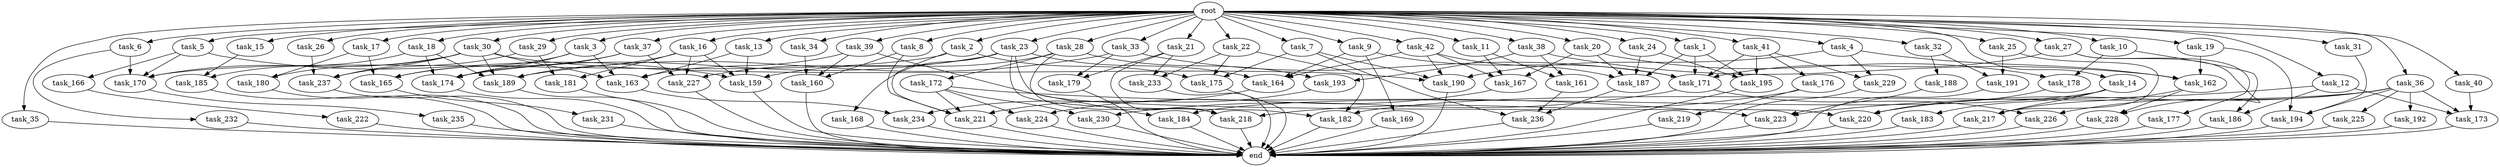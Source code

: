 digraph G {
  task_8 [size="102.400000"];
  task_173 [size="94489280512.000000"];
  task_17 [size="102.400000"];
  task_32 [size="102.400000"];
  root [size="0.000000"];
  task_223 [size="94489280512.000000"];
  task_35 [size="102.400000"];
  task_161 [size="76450417868.800003"];
  task_159 [size="139156940390.399994"];
  task_26 [size="102.400000"];
  task_15 [size="102.400000"];
  task_167 [size="162349763788.800018"];
  task_227 [size="60129542144.000000"];
  task_166 [size="69578470195.199997"];
  task_184 [size="68719476736.000000"];
  task_177 [size="54975581388.800003"];
  task_33 [size="102.400000"];
  task_186 [size="35218731827.200005"];
  task_181 [size="52398601011.200005"];
  task_231 [size="21474836480.000000"];
  task_169 [size="7730941132.800000"];
  task_233 [size="6871947673.600000"];
  task_176 [size="69578470195.199997"];
  task_225 [size="69578470195.199997"];
  task_13 [size="102.400000"];
  task_30 [size="102.400000"];
  task_5 [size="102.400000"];
  task_183 [size="54975581388.800003"];
  task_6 [size="102.400000"];
  task_228 [size="97066260889.600006"];
  task_25 [size="102.400000"];
  task_22 [size="102.400000"];
  task_3 [size="102.400000"];
  task_179 [size="24910810316.800003"];
  task_187 [size="230210247065.600006"];
  task_164 [size="84181359001.600006"];
  task_221 [size="114246130073.600006"];
  task_236 [size="138297946931.200012"];
  task_230 [size="24910810316.800003"];
  task_237 [size="160631776870.399994"];
  task_193 [size="85899345920.000000"];
  task_188 [size="3435973836.800000"];
  task_41 [size="102.400000"];
  task_16 [size="102.400000"];
  task_191 [size="45526653337.600006"];
  task_175 [size="76450417868.800003"];
  task_224 [size="34359738368.000000"];
  task_189 [size="129708012339.200012"];
  task_160 [size="82463372083.200012"];
  task_182 [size="94489280512.000000"];
  task_12 [size="102.400000"];
  task_21 [size="102.400000"];
  task_18 [size="102.400000"];
  task_180 [size="155477816115.200012"];
  task_31 [size="102.400000"];
  task_42 [size="102.400000"];
  task_9 [size="102.400000"];
  task_162 [size="182965606809.600006"];
  task_168 [size="21474836480.000000"];
  task_192 [size="69578470195.199997"];
  task_28 [size="102.400000"];
  task_174 [size="122836064665.600006"];
  task_217 [size="139156940390.399994"];
  task_29 [size="102.400000"];
  task_185 [size="49821620633.600006"];
  task_34 [size="102.400000"];
  task_10 [size="102.400000"];
  task_163 [size="176952652595.200012"];
  task_178 [size="99643241267.200012"];
  task_194 [size="176952652595.200012"];
  task_2 [size="102.400000"];
  task_171 [size="157195803033.600006"];
  end [size="0.000000"];
  task_7 [size="102.400000"];
  task_39 [size="102.400000"];
  task_14 [size="102.400000"];
  task_222 [size="21474836480.000000"];
  task_24 [size="102.400000"];
  task_38 [size="102.400000"];
  task_195 [size="158913789952.000000"];
  task_19 [size="102.400000"];
  task_219 [size="13743895347.200001"];
  task_226 [size="91053306675.200012"];
  task_36 [size="102.400000"];
  task_234 [size="68719476736.000000"];
  task_170 [size="184683593728.000000"];
  task_220 [size="104797202022.400009"];
  task_4 [size="102.400000"];
  task_40 [size="102.400000"];
  task_235 [size="54975581388.800003"];
  task_27 [size="102.400000"];
  task_232 [size="3435973836.800000"];
  task_229 [size="111669149696.000000"];
  task_23 [size="102.400000"];
  task_37 [size="102.400000"];
  task_165 [size="179529632972.800018"];
  task_1 [size="102.400000"];
  task_218 [size="48103633715.200005"];
  task_190 [size="197568495616.000000"];
  task_172 [size="30923764531.200001"];
  task_20 [size="102.400000"];
  task_11 [size="102.400000"];

  task_8 -> task_160 [size="134217728.000000"];
  task_8 -> task_221 [size="134217728.000000"];
  task_173 -> end [size="1.000000"];
  task_17 -> task_180 [size="838860800.000000"];
  task_17 -> task_165 [size="838860800.000000"];
  task_32 -> task_188 [size="33554432.000000"];
  task_32 -> task_191 [size="33554432.000000"];
  root -> task_8 [size="1.000000"];
  root -> task_14 [size="1.000000"];
  root -> task_24 [size="1.000000"];
  root -> task_13 [size="1.000000"];
  root -> task_33 [size="1.000000"];
  root -> task_12 [size="1.000000"];
  root -> task_21 [size="1.000000"];
  root -> task_18 [size="1.000000"];
  root -> task_22 [size="1.000000"];
  root -> task_31 [size="1.000000"];
  root -> task_9 [size="1.000000"];
  root -> task_5 [size="1.000000"];
  root -> task_39 [size="1.000000"];
  root -> task_36 [size="1.000000"];
  root -> task_32 [size="1.000000"];
  root -> task_26 [size="1.000000"];
  root -> task_15 [size="1.000000"];
  root -> task_6 [size="1.000000"];
  root -> task_4 [size="1.000000"];
  root -> task_25 [size="1.000000"];
  root -> task_40 [size="1.000000"];
  root -> task_30 [size="1.000000"];
  root -> task_34 [size="1.000000"];
  root -> task_3 [size="1.000000"];
  root -> task_19 [size="1.000000"];
  root -> task_10 [size="1.000000"];
  root -> task_23 [size="1.000000"];
  root -> task_37 [size="1.000000"];
  root -> task_42 [size="1.000000"];
  root -> task_1 [size="1.000000"];
  root -> task_11 [size="1.000000"];
  root -> task_17 [size="1.000000"];
  root -> task_2 [size="1.000000"];
  root -> task_41 [size="1.000000"];
  root -> task_29 [size="1.000000"];
  root -> task_20 [size="1.000000"];
  root -> task_35 [size="1.000000"];
  root -> task_7 [size="1.000000"];
  root -> task_27 [size="1.000000"];
  root -> task_38 [size="1.000000"];
  root -> task_28 [size="1.000000"];
  root -> task_16 [size="1.000000"];
  task_223 -> end [size="1.000000"];
  task_35 -> end [size="1.000000"];
  task_161 -> task_236 [size="838860800.000000"];
  task_159 -> end [size="1.000000"];
  task_26 -> task_237 [size="679477248.000000"];
  task_15 -> task_185 [size="411041792.000000"];
  task_167 -> task_224 [size="301989888.000000"];
  task_227 -> end [size="1.000000"];
  task_166 -> task_222 [size="209715200.000000"];
  task_184 -> end [size="1.000000"];
  task_177 -> end [size="1.000000"];
  task_33 -> task_189 [size="209715200.000000"];
  task_33 -> task_179 [size="209715200.000000"];
  task_33 -> task_171 [size="209715200.000000"];
  task_186 -> end [size="1.000000"];
  task_181 -> end [size="1.000000"];
  task_231 -> end [size="1.000000"];
  task_169 -> end [size="1.000000"];
  task_233 -> end [size="1.000000"];
  task_176 -> task_219 [size="134217728.000000"];
  task_176 -> task_218 [size="134217728.000000"];
  task_225 -> end [size="1.000000"];
  task_13 -> task_159 [size="75497472.000000"];
  task_13 -> task_163 [size="75497472.000000"];
  task_30 -> task_190 [size="679477248.000000"];
  task_30 -> task_189 [size="679477248.000000"];
  task_30 -> task_237 [size="679477248.000000"];
  task_30 -> task_163 [size="679477248.000000"];
  task_30 -> task_170 [size="679477248.000000"];
  task_30 -> task_180 [size="679477248.000000"];
  task_5 -> task_159 [size="679477248.000000"];
  task_5 -> task_170 [size="679477248.000000"];
  task_5 -> task_166 [size="679477248.000000"];
  task_183 -> end [size="1.000000"];
  task_6 -> task_170 [size="33554432.000000"];
  task_6 -> task_232 [size="33554432.000000"];
  task_228 -> end [size="1.000000"];
  task_25 -> task_191 [size="411041792.000000"];
  task_25 -> task_217 [size="411041792.000000"];
  task_22 -> task_175 [size="33554432.000000"];
  task_22 -> task_233 [size="33554432.000000"];
  task_22 -> task_182 [size="33554432.000000"];
  task_3 -> task_174 [size="838860800.000000"];
  task_3 -> task_165 [size="838860800.000000"];
  task_3 -> task_163 [size="838860800.000000"];
  task_179 -> end [size="1.000000"];
  task_187 -> task_236 [size="209715200.000000"];
  task_164 -> task_234 [size="536870912.000000"];
  task_221 -> end [size="1.000000"];
  task_236 -> end [size="1.000000"];
  task_230 -> end [size="1.000000"];
  task_237 -> end [size="1.000000"];
  task_193 -> task_221 [size="536870912.000000"];
  task_188 -> task_223 [size="679477248.000000"];
  task_41 -> task_229 [size="679477248.000000"];
  task_41 -> task_195 [size="679477248.000000"];
  task_41 -> task_176 [size="679477248.000000"];
  task_41 -> task_171 [size="679477248.000000"];
  task_16 -> task_189 [size="301989888.000000"];
  task_16 -> task_227 [size="301989888.000000"];
  task_16 -> task_181 [size="301989888.000000"];
  task_16 -> task_159 [size="301989888.000000"];
  task_191 -> end [size="1.000000"];
  task_175 -> end [size="1.000000"];
  task_224 -> end [size="1.000000"];
  task_189 -> end [size="1.000000"];
  task_160 -> end [size="1.000000"];
  task_182 -> end [size="1.000000"];
  task_12 -> task_173 [size="209715200.000000"];
  task_12 -> task_223 [size="209715200.000000"];
  task_12 -> task_186 [size="209715200.000000"];
  task_21 -> task_233 [size="33554432.000000"];
  task_21 -> task_179 [size="33554432.000000"];
  task_21 -> task_218 [size="33554432.000000"];
  task_18 -> task_185 [size="75497472.000000"];
  task_18 -> task_189 [size="75497472.000000"];
  task_18 -> task_174 [size="75497472.000000"];
  task_180 -> end [size="1.000000"];
  task_31 -> task_194 [size="209715200.000000"];
  task_42 -> task_190 [size="536870912.000000"];
  task_42 -> task_167 [size="536870912.000000"];
  task_42 -> task_187 [size="536870912.000000"];
  task_42 -> task_164 [size="536870912.000000"];
  task_9 -> task_169 [size="75497472.000000"];
  task_9 -> task_171 [size="75497472.000000"];
  task_9 -> task_164 [size="75497472.000000"];
  task_162 -> task_228 [size="411041792.000000"];
  task_162 -> task_217 [size="411041792.000000"];
  task_168 -> end [size="1.000000"];
  task_192 -> end [size="1.000000"];
  task_28 -> task_159 [size="301989888.000000"];
  task_28 -> task_193 [size="301989888.000000"];
  task_28 -> task_172 [size="301989888.000000"];
  task_28 -> task_218 [size="301989888.000000"];
  task_174 -> end [size="1.000000"];
  task_217 -> end [size="1.000000"];
  task_29 -> task_181 [size="209715200.000000"];
  task_29 -> task_237 [size="209715200.000000"];
  task_185 -> end [size="1.000000"];
  task_34 -> task_160 [size="536870912.000000"];
  task_10 -> task_178 [size="134217728.000000"];
  task_10 -> task_186 [size="134217728.000000"];
  task_163 -> task_234 [size="134217728.000000"];
  task_178 -> task_220 [size="134217728.000000"];
  task_194 -> end [size="1.000000"];
  task_2 -> task_170 [size="411041792.000000"];
  task_2 -> task_175 [size="411041792.000000"];
  task_2 -> task_221 [size="411041792.000000"];
  task_171 -> task_230 [size="209715200.000000"];
  task_171 -> task_226 [size="209715200.000000"];
  task_7 -> task_190 [size="301989888.000000"];
  task_7 -> task_236 [size="301989888.000000"];
  task_7 -> task_175 [size="301989888.000000"];
  task_39 -> task_160 [size="134217728.000000"];
  task_39 -> task_184 [size="134217728.000000"];
  task_39 -> task_163 [size="134217728.000000"];
  task_14 -> task_184 [size="536870912.000000"];
  task_14 -> task_217 [size="536870912.000000"];
  task_14 -> task_183 [size="536870912.000000"];
  task_222 -> end [size="1.000000"];
  task_24 -> task_195 [size="838860800.000000"];
  task_24 -> task_187 [size="838860800.000000"];
  task_38 -> task_161 [size="536870912.000000"];
  task_38 -> task_162 [size="536870912.000000"];
  task_38 -> task_193 [size="536870912.000000"];
  task_195 -> end [size="1.000000"];
  task_19 -> task_194 [size="838860800.000000"];
  task_19 -> task_162 [size="838860800.000000"];
  task_219 -> end [size="1.000000"];
  task_226 -> end [size="1.000000"];
  task_36 -> task_194 [size="679477248.000000"];
  task_36 -> task_173 [size="679477248.000000"];
  task_36 -> task_226 [size="679477248.000000"];
  task_36 -> task_192 [size="679477248.000000"];
  task_36 -> task_220 [size="679477248.000000"];
  task_36 -> task_182 [size="679477248.000000"];
  task_36 -> task_225 [size="679477248.000000"];
  task_234 -> end [size="1.000000"];
  task_170 -> task_235 [size="536870912.000000"];
  task_220 -> end [size="1.000000"];
  task_4 -> task_190 [size="411041792.000000"];
  task_4 -> task_229 [size="411041792.000000"];
  task_4 -> task_162 [size="411041792.000000"];
  task_40 -> task_173 [size="33554432.000000"];
  task_235 -> end [size="1.000000"];
  task_27 -> task_228 [size="536870912.000000"];
  task_27 -> task_177 [size="536870912.000000"];
  task_27 -> task_171 [size="536870912.000000"];
  task_232 -> end [size="1.000000"];
  task_229 -> end [size="1.000000"];
  task_23 -> task_227 [size="209715200.000000"];
  task_23 -> task_182 [size="209715200.000000"];
  task_23 -> task_164 [size="209715200.000000"];
  task_23 -> task_174 [size="209715200.000000"];
  task_23 -> task_220 [size="209715200.000000"];
  task_23 -> task_168 [size="209715200.000000"];
  task_37 -> task_227 [size="75497472.000000"];
  task_37 -> task_174 [size="75497472.000000"];
  task_37 -> task_165 [size="75497472.000000"];
  task_165 -> task_231 [size="209715200.000000"];
  task_1 -> task_195 [size="33554432.000000"];
  task_1 -> task_171 [size="33554432.000000"];
  task_1 -> task_187 [size="33554432.000000"];
  task_218 -> end [size="1.000000"];
  task_190 -> end [size="1.000000"];
  task_172 -> task_230 [size="33554432.000000"];
  task_172 -> task_221 [size="33554432.000000"];
  task_172 -> task_223 [size="33554432.000000"];
  task_172 -> task_224 [size="33554432.000000"];
  task_20 -> task_167 [size="838860800.000000"];
  task_20 -> task_178 [size="838860800.000000"];
  task_20 -> task_187 [size="838860800.000000"];
  task_11 -> task_161 [size="209715200.000000"];
  task_11 -> task_167 [size="209715200.000000"];
}
